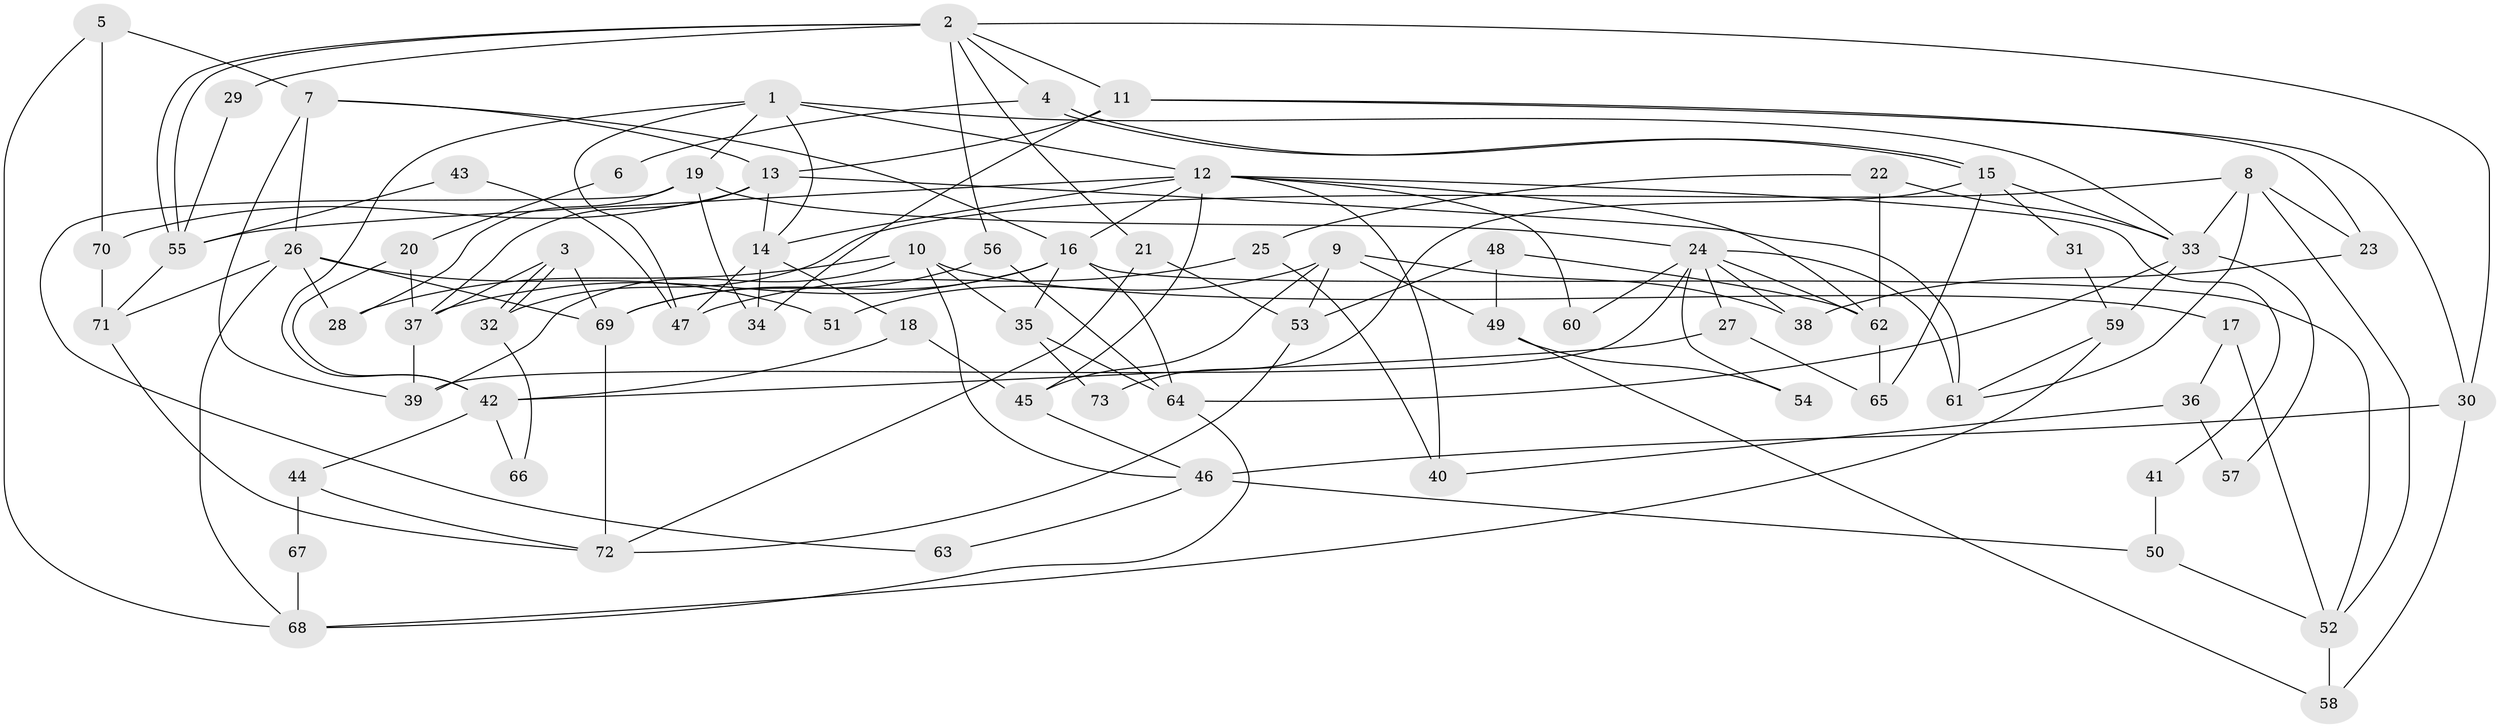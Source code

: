 // coarse degree distribution, {8: 0.08695652173913043, 5: 0.08695652173913043, 4: 0.13043478260869565, 2: 0.1956521739130435, 6: 0.2391304347826087, 11: 0.043478260869565216, 3: 0.17391304347826086, 7: 0.043478260869565216}
// Generated by graph-tools (version 1.1) at 2025/41/03/06/25 10:41:55]
// undirected, 73 vertices, 146 edges
graph export_dot {
graph [start="1"]
  node [color=gray90,style=filled];
  1;
  2;
  3;
  4;
  5;
  6;
  7;
  8;
  9;
  10;
  11;
  12;
  13;
  14;
  15;
  16;
  17;
  18;
  19;
  20;
  21;
  22;
  23;
  24;
  25;
  26;
  27;
  28;
  29;
  30;
  31;
  32;
  33;
  34;
  35;
  36;
  37;
  38;
  39;
  40;
  41;
  42;
  43;
  44;
  45;
  46;
  47;
  48;
  49;
  50;
  51;
  52;
  53;
  54;
  55;
  56;
  57;
  58;
  59;
  60;
  61;
  62;
  63;
  64;
  65;
  66;
  67;
  68;
  69;
  70;
  71;
  72;
  73;
  1 -- 12;
  1 -- 19;
  1 -- 14;
  1 -- 33;
  1 -- 42;
  1 -- 47;
  2 -- 56;
  2 -- 55;
  2 -- 55;
  2 -- 4;
  2 -- 11;
  2 -- 21;
  2 -- 29;
  2 -- 30;
  3 -- 37;
  3 -- 32;
  3 -- 32;
  3 -- 69;
  4 -- 15;
  4 -- 15;
  4 -- 6;
  5 -- 68;
  5 -- 70;
  5 -- 7;
  6 -- 20;
  7 -- 16;
  7 -- 13;
  7 -- 26;
  7 -- 39;
  8 -- 33;
  8 -- 23;
  8 -- 32;
  8 -- 52;
  8 -- 61;
  9 -- 45;
  9 -- 49;
  9 -- 38;
  9 -- 51;
  9 -- 53;
  10 -- 35;
  10 -- 28;
  10 -- 17;
  10 -- 39;
  10 -- 46;
  11 -- 13;
  11 -- 23;
  11 -- 30;
  11 -- 34;
  12 -- 14;
  12 -- 62;
  12 -- 16;
  12 -- 40;
  12 -- 41;
  12 -- 45;
  12 -- 55;
  12 -- 60;
  13 -- 37;
  13 -- 14;
  13 -- 61;
  13 -- 70;
  14 -- 18;
  14 -- 34;
  14 -- 47;
  15 -- 33;
  15 -- 31;
  15 -- 65;
  15 -- 73;
  16 -- 69;
  16 -- 35;
  16 -- 37;
  16 -- 52;
  16 -- 64;
  17 -- 52;
  17 -- 36;
  18 -- 45;
  18 -- 42;
  19 -- 24;
  19 -- 34;
  19 -- 28;
  19 -- 63;
  20 -- 42;
  20 -- 37;
  21 -- 72;
  21 -- 53;
  22 -- 62;
  22 -- 33;
  22 -- 25;
  23 -- 38;
  24 -- 39;
  24 -- 61;
  24 -- 27;
  24 -- 38;
  24 -- 54;
  24 -- 60;
  24 -- 62;
  25 -- 47;
  25 -- 40;
  26 -- 71;
  26 -- 28;
  26 -- 51;
  26 -- 68;
  26 -- 69;
  27 -- 42;
  27 -- 65;
  29 -- 55;
  30 -- 46;
  30 -- 58;
  31 -- 59;
  32 -- 66;
  33 -- 59;
  33 -- 57;
  33 -- 64;
  35 -- 64;
  35 -- 73;
  36 -- 40;
  36 -- 57;
  37 -- 39;
  41 -- 50;
  42 -- 44;
  42 -- 66;
  43 -- 55;
  43 -- 47;
  44 -- 72;
  44 -- 67;
  45 -- 46;
  46 -- 50;
  46 -- 63;
  48 -- 62;
  48 -- 53;
  48 -- 49;
  49 -- 58;
  49 -- 54;
  50 -- 52;
  52 -- 58;
  53 -- 72;
  55 -- 71;
  56 -- 69;
  56 -- 64;
  59 -- 61;
  59 -- 68;
  62 -- 65;
  64 -- 68;
  67 -- 68;
  69 -- 72;
  70 -- 71;
  71 -- 72;
}
